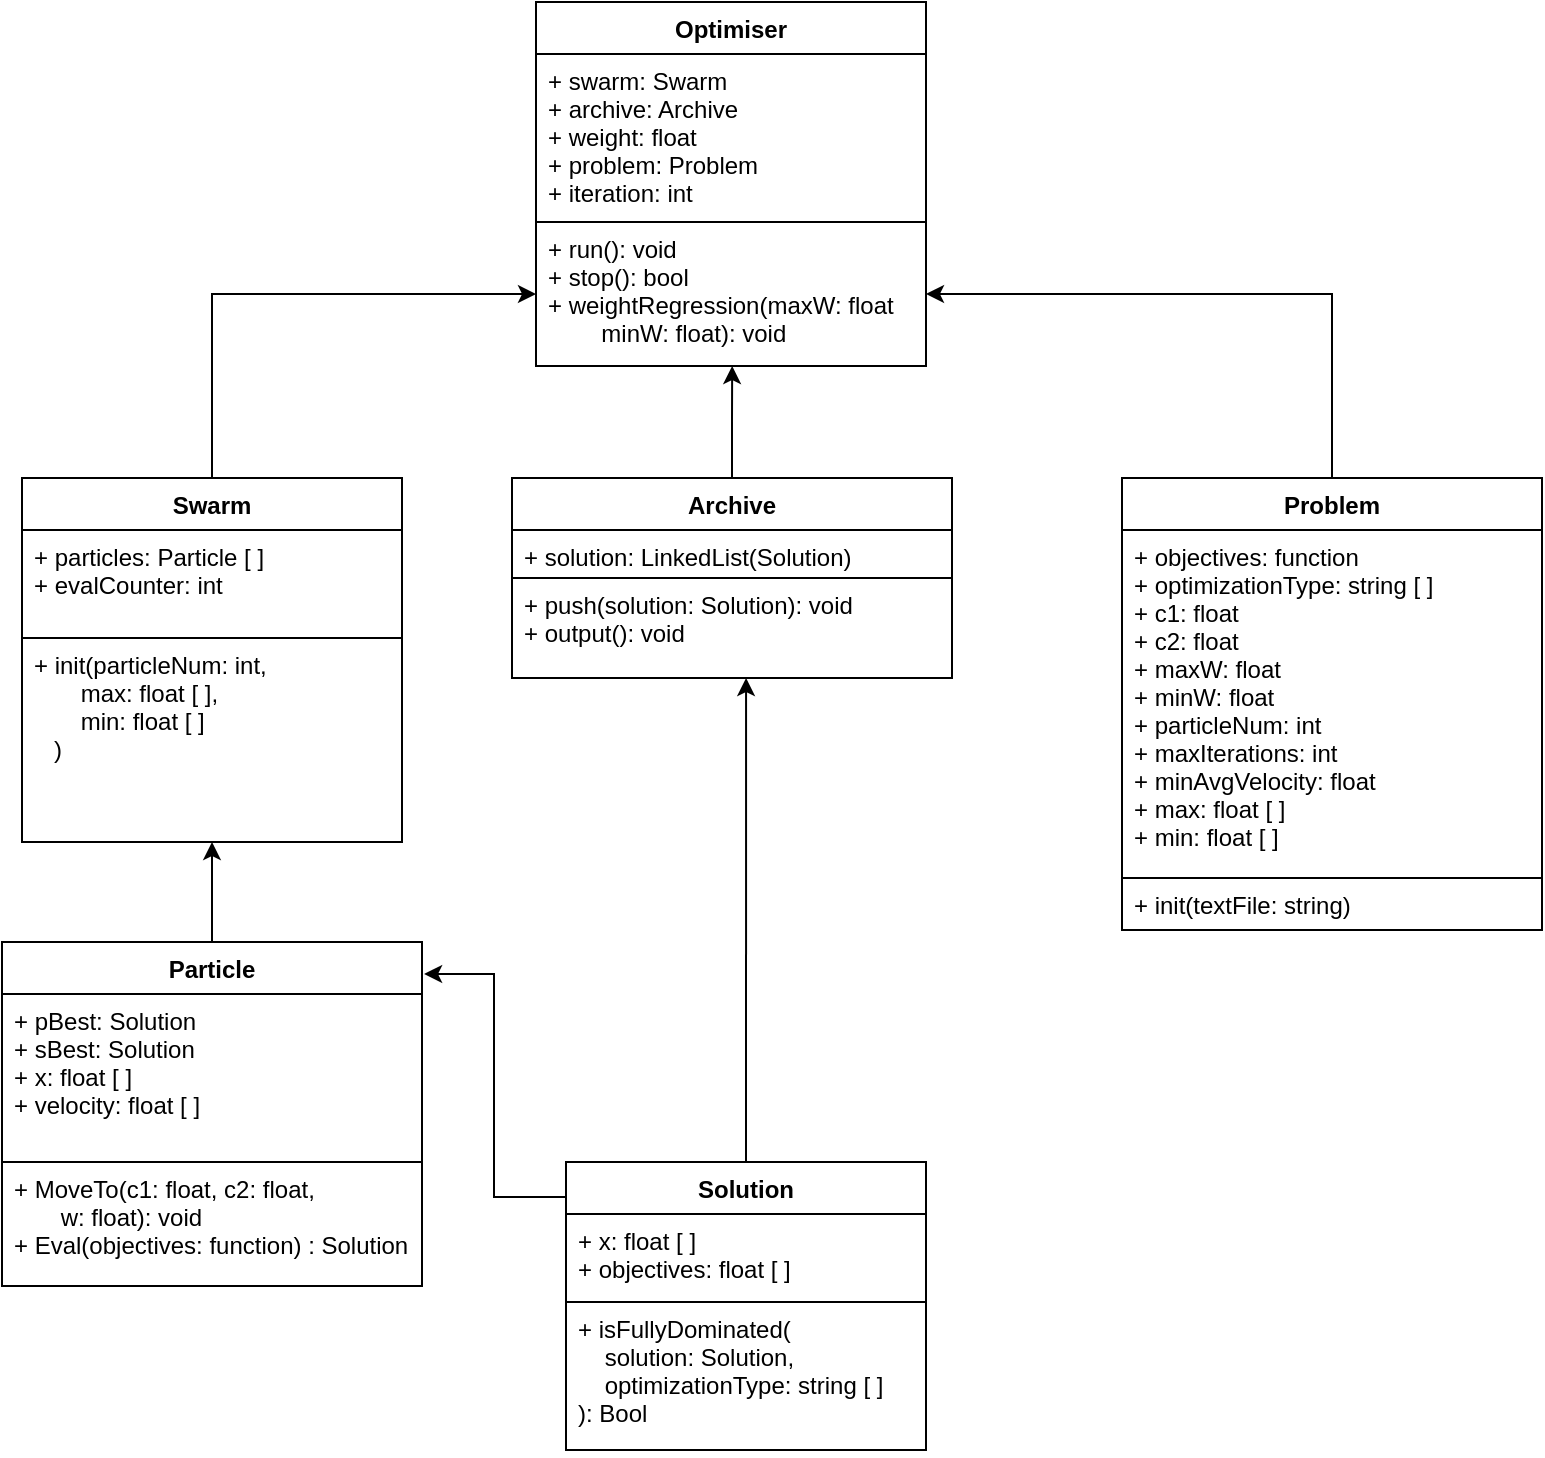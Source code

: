 <mxfile version="13.6.2" type="device"><diagram id="xZePv47nhXY1gjqLUgJZ" name="Page-1"><mxGraphModel dx="1422" dy="822" grid="1" gridSize="10" guides="1" tooltips="1" connect="1" arrows="1" fold="1" page="1" pageScale="1" pageWidth="1169" pageHeight="827" background="#ffffff" math="0" shadow="0"><root><mxCell id="0"/><mxCell id="1" parent="0"/><mxCell id="JY5edF8O_84KhHBWNWvw-21" value="+ isFullyDominated(&#10;    solution: Solution,&#10;    optimizationType: string [ ]&#10;): Bool&#10;" style="text;fillColor=none;align=left;verticalAlign=top;spacingLeft=4;spacingRight=4;overflow=hidden;rotatable=0;points=[[0,0.5],[1,0.5]];portConstraint=eastwest;strokeColor=#000000;fontColor=#000000;" vertex="1" parent="1"><mxGeometry x="502" y="670" width="180" height="74" as="geometry"/></mxCell><mxCell id="JY5edF8O_84KhHBWNWvw-26" style="edgeStyle=orthogonalEdgeStyle;rounded=0;orthogonalLoop=1;jettySize=auto;html=1;exitX=0.5;exitY=0;exitDx=0;exitDy=0;fontColor=#000000;strokeColor=#000000;endArrow=classic;endFill=1;" edge="1" parent="1" source="JY5edF8O_84KhHBWNWvw-22" target="JY5edF8O_84KhHBWNWvw-8"><mxGeometry relative="1" as="geometry"/></mxCell><mxCell id="JY5edF8O_84KhHBWNWvw-29" style="edgeStyle=orthogonalEdgeStyle;rounded=0;orthogonalLoop=1;jettySize=auto;html=1;exitX=0.5;exitY=0;exitDx=0;exitDy=0;entryX=1;entryY=0.5;entryDx=0;entryDy=0;endArrow=classic;endFill=1;strokeColor=#000000;fontColor=#000000;" edge="1" parent="1" source="JY5edF8O_84KhHBWNWvw-13" target="JY5edF8O_84KhHBWNWvw-8"><mxGeometry relative="1" as="geometry"/></mxCell><mxCell id="JY5edF8O_84KhHBWNWvw-28" style="edgeStyle=orthogonalEdgeStyle;rounded=0;orthogonalLoop=1;jettySize=auto;html=1;exitX=0.5;exitY=0;exitDx=0;exitDy=0;entryX=0.503;entryY=1;entryDx=0;entryDy=0;entryPerimeter=0;endArrow=classic;endFill=1;strokeColor=#000000;fontColor=#000000;" edge="1" parent="1" source="JY5edF8O_84KhHBWNWvw-1" target="JY5edF8O_84KhHBWNWvw-8"><mxGeometry relative="1" as="geometry"/></mxCell><mxCell id="JY5edF8O_84KhHBWNWvw-32" style="edgeStyle=orthogonalEdgeStyle;rounded=0;orthogonalLoop=1;jettySize=auto;html=1;exitX=0.5;exitY=0;exitDx=0;exitDy=0;entryX=0.532;entryY=1;entryDx=0;entryDy=0;entryPerimeter=0;endArrow=classic;endFill=1;strokeColor=#000000;fontColor=#000000;" edge="1" parent="1" source="JY5edF8O_84KhHBWNWvw-18" target="JY5edF8O_84KhHBWNWvw-4"><mxGeometry relative="1" as="geometry"/></mxCell><mxCell id="JY5edF8O_84KhHBWNWvw-33" style="edgeStyle=orthogonalEdgeStyle;rounded=0;orthogonalLoop=1;jettySize=auto;html=1;exitX=0.5;exitY=0;exitDx=0;exitDy=0;entryX=0.5;entryY=1;entryDx=0;entryDy=0;entryPerimeter=0;endArrow=classic;endFill=1;strokeColor=#000000;fontColor=#000000;" edge="1" parent="1" source="JY5edF8O_84KhHBWNWvw-9" target="JY5edF8O_84KhHBWNWvw-25"><mxGeometry relative="1" as="geometry"/></mxCell><mxCell id="JY5edF8O_84KhHBWNWvw-35" style="edgeStyle=orthogonalEdgeStyle;rounded=0;orthogonalLoop=1;jettySize=auto;html=1;exitX=0;exitY=0.25;exitDx=0;exitDy=0;entryX=1.005;entryY=0.093;entryDx=0;entryDy=0;entryPerimeter=0;endArrow=classic;endFill=1;strokeColor=#000000;fontColor=#000000;" edge="1" parent="1" source="JY5edF8O_84KhHBWNWvw-18" target="JY5edF8O_84KhHBWNWvw-9"><mxGeometry relative="1" as="geometry"/></mxCell><mxCell id="JY5edF8O_84KhHBWNWvw-5" value="Optimiser" style="swimlane;fontStyle=1;align=center;verticalAlign=top;childLayout=stackLayout;horizontal=1;startSize=26;horizontalStack=0;resizeParent=1;resizeParentMax=0;resizeLast=0;collapsible=1;marginBottom=0;" vertex="1" parent="1"><mxGeometry x="487" y="20" width="195" height="182" as="geometry"/></mxCell><mxCell id="JY5edF8O_84KhHBWNWvw-6" value="+ swarm: Swarm&#10;+ archive: Archive&#10;+ weight: float&#10;+ problem: Problem&#10;+ iteration: int" style="text;fillColor=none;align=left;verticalAlign=top;spacingLeft=4;spacingRight=4;overflow=hidden;rotatable=0;points=[[0,0.5],[1,0.5]];portConstraint=eastwest;fontColor=#000000;strokeColor=#000000;" vertex="1" parent="JY5edF8O_84KhHBWNWvw-5"><mxGeometry y="26" width="195" height="84" as="geometry"/></mxCell><mxCell id="JY5edF8O_84KhHBWNWvw-8" value="+ run(): void&#10;+ stop(): bool&#10;+ weightRegression(maxW: float&#10;        minW: float): void&#10;" style="text;fillColor=none;align=left;verticalAlign=top;spacingLeft=4;spacingRight=4;overflow=hidden;rotatable=0;points=[[0,0.5],[1,0.5]];portConstraint=eastwest;fontColor=#000000;strokeColor=#000000;" vertex="1" parent="JY5edF8O_84KhHBWNWvw-5"><mxGeometry y="110" width="195" height="72" as="geometry"/></mxCell><mxCell id="JY5edF8O_84KhHBWNWvw-22" value="Swarm" style="swimlane;fontStyle=1;align=center;verticalAlign=top;childLayout=stackLayout;horizontal=1;startSize=26;horizontalStack=0;resizeParent=1;resizeParentMax=0;resizeLast=0;collapsible=1;marginBottom=0;" vertex="1" parent="1"><mxGeometry x="230" y="258" width="190" height="182" as="geometry"/></mxCell><mxCell id="JY5edF8O_84KhHBWNWvw-23" value="+ particles: Particle [ ] &#10;+ evalCounter: int" style="text;fillColor=none;align=left;verticalAlign=top;spacingLeft=4;spacingRight=4;overflow=hidden;rotatable=0;points=[[0,0.5],[1,0.5]];portConstraint=eastwest;fontColor=#000000;strokeColor=#000000;" vertex="1" parent="JY5edF8O_84KhHBWNWvw-22"><mxGeometry y="26" width="190" height="54" as="geometry"/></mxCell><mxCell id="JY5edF8O_84KhHBWNWvw-25" value="+ init(particleNum: int, &#10;       max: float [ ],&#10;       min: float [ ]&#10;   )" style="text;fillColor=none;align=left;verticalAlign=top;spacingLeft=4;spacingRight=4;overflow=hidden;rotatable=0;points=[[0,0.5],[1,0.5]];portConstraint=eastwest;fontColor=#000000;strokeColor=#000000;" vertex="1" parent="JY5edF8O_84KhHBWNWvw-22"><mxGeometry y="80" width="190" height="102" as="geometry"/></mxCell><mxCell id="JY5edF8O_84KhHBWNWvw-13" value="Problem" style="swimlane;fontStyle=1;align=center;verticalAlign=top;childLayout=stackLayout;horizontal=1;startSize=26;horizontalStack=0;resizeParent=1;resizeParentMax=0;resizeLast=0;collapsible=1;marginBottom=0;" vertex="1" parent="1"><mxGeometry x="780" y="258" width="210" height="226" as="geometry"/></mxCell><mxCell id="JY5edF8O_84KhHBWNWvw-14" value="+ objectives: function&#10;+ optimizationType: string [ ]&#10;+ c1: float&#10;+ c2: float&#10;+ maxW: float&#10;+ minW: float&#10;+ particleNum: int&#10;+ maxIterations: int&#10;+ minAvgVelocity: float&#10;+ max: float [ ]&#10;+ min: float [ ]" style="text;fillColor=none;align=left;verticalAlign=top;spacingLeft=4;spacingRight=4;overflow=hidden;rotatable=0;points=[[0,0.5],[1,0.5]];portConstraint=eastwest;fontColor=#000000;strokeColor=#000000;" vertex="1" parent="JY5edF8O_84KhHBWNWvw-13"><mxGeometry y="26" width="210" height="174" as="geometry"/></mxCell><mxCell id="JY5edF8O_84KhHBWNWvw-16" value="+ init(textFile: string)" style="text;fillColor=none;align=left;verticalAlign=top;spacingLeft=4;spacingRight=4;overflow=hidden;rotatable=0;points=[[0,0.5],[1,0.5]];portConstraint=eastwest;fontColor=#000000;strokeColor=#000000;" vertex="1" parent="JY5edF8O_84KhHBWNWvw-13"><mxGeometry y="200" width="210" height="26" as="geometry"/></mxCell><mxCell id="JY5edF8O_84KhHBWNWvw-1" value="Archive" style="swimlane;fontStyle=1;align=center;verticalAlign=top;childLayout=stackLayout;horizontal=1;startSize=26;horizontalStack=0;resizeParent=1;resizeParentMax=0;resizeLast=0;collapsible=1;marginBottom=0;strokeColor=#000000;" vertex="1" parent="1"><mxGeometry x="475" y="258" width="220" height="100" as="geometry"/></mxCell><mxCell id="JY5edF8O_84KhHBWNWvw-2" value="+ solution: LinkedList(Solution)" style="text;fillColor=none;align=left;verticalAlign=top;spacingLeft=4;spacingRight=4;overflow=hidden;rotatable=0;points=[[0,0.5],[1,0.5]];portConstraint=eastwest;fontColor=#000000;strokeColor=#000000;" vertex="1" parent="JY5edF8O_84KhHBWNWvw-1"><mxGeometry y="26" width="220" height="24" as="geometry"/></mxCell><mxCell id="JY5edF8O_84KhHBWNWvw-4" value="+ push(solution: Solution): void&#10;+ output(): void" style="text;fillColor=none;align=left;verticalAlign=top;spacingLeft=4;spacingRight=4;overflow=hidden;rotatable=0;points=[[0,0.5],[1,0.5]];portConstraint=eastwest;fontColor=#000000;strokeColor=#000000;" vertex="1" parent="JY5edF8O_84KhHBWNWvw-1"><mxGeometry y="50" width="220" height="50" as="geometry"/></mxCell><mxCell id="JY5edF8O_84KhHBWNWvw-9" value="Particle" style="swimlane;fontStyle=1;align=center;verticalAlign=top;childLayout=stackLayout;horizontal=1;startSize=26;horizontalStack=0;resizeParent=1;resizeParentMax=0;resizeLast=0;collapsible=1;marginBottom=0;strokeColor=#000000;" vertex="1" parent="1"><mxGeometry x="220" y="490" width="210" height="172" as="geometry"/></mxCell><mxCell id="JY5edF8O_84KhHBWNWvw-10" value="+ pBest: Solution&#10;+ sBest: Solution&#10;+ x: float [ ]&#10;+ velocity: float [ ]" style="text;fillColor=none;align=left;verticalAlign=top;spacingLeft=4;spacingRight=4;overflow=hidden;rotatable=0;points=[[0,0.5],[1,0.5]];portConstraint=eastwest;fontColor=#000000;strokeColor=#000000;" vertex="1" parent="JY5edF8O_84KhHBWNWvw-9"><mxGeometry y="26" width="210" height="84" as="geometry"/></mxCell><mxCell id="JY5edF8O_84KhHBWNWvw-12" value="+ MoveTo(c1: float, c2: float, &#10;       w: float): void&#10;+ Eval(objectives: function) : Solution" style="text;fillColor=none;align=left;verticalAlign=top;spacingLeft=4;spacingRight=4;overflow=hidden;rotatable=0;points=[[0,0.5],[1,0.5]];portConstraint=eastwest;fontColor=#000000;strokeColor=#000000;" vertex="1" parent="JY5edF8O_84KhHBWNWvw-9"><mxGeometry y="110" width="210" height="62" as="geometry"/></mxCell><mxCell id="JY5edF8O_84KhHBWNWvw-18" value="Solution" style="swimlane;fontStyle=1;align=center;verticalAlign=top;childLayout=stackLayout;horizontal=1;startSize=26;horizontalStack=0;resizeParent=1;resizeParentMax=0;resizeLast=0;collapsible=1;marginBottom=0;strokeColor=#000000;" vertex="1" parent="1"><mxGeometry x="502" y="600" width="180" height="70" as="geometry"/></mxCell><mxCell id="JY5edF8O_84KhHBWNWvw-19" value="+ x: float [ ]&#10;+ objectives: float [ ] " style="text;fillColor=none;align=left;verticalAlign=top;spacingLeft=4;spacingRight=4;overflow=hidden;rotatable=0;points=[[0,0.5],[1,0.5]];portConstraint=eastwest;strokeColor=#000000;fontColor=#000000;" vertex="1" parent="JY5edF8O_84KhHBWNWvw-18"><mxGeometry y="26" width="180" height="44" as="geometry"/></mxCell></root></mxGraphModel></diagram></mxfile>